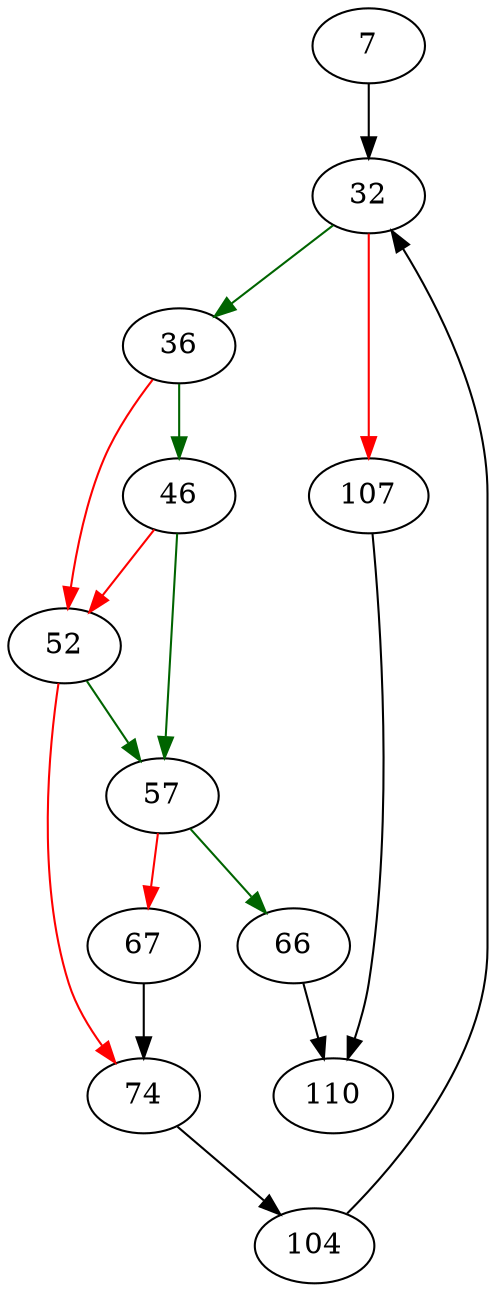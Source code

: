 strict digraph "pageInsertArray" {
	// Node definitions.
	7 [entry=true];
	32;
	36;
	107;
	46;
	52;
	57;
	74;
	66;
	67;
	110;
	104;

	// Edge definitions.
	7 -> 32;
	32 -> 36 [
		color=darkgreen
		cond=true
	];
	32 -> 107 [
		color=red
		cond=false
	];
	36 -> 46 [
		color=darkgreen
		cond=true
	];
	36 -> 52 [
		color=red
		cond=false
	];
	107 -> 110;
	46 -> 52 [
		color=red
		cond=false
	];
	46 -> 57 [
		color=darkgreen
		cond=true
	];
	52 -> 57 [
		color=darkgreen
		cond=true
	];
	52 -> 74 [
		color=red
		cond=false
	];
	57 -> 66 [
		color=darkgreen
		cond=true
	];
	57 -> 67 [
		color=red
		cond=false
	];
	74 -> 104;
	66 -> 110;
	67 -> 74;
	104 -> 32;
}